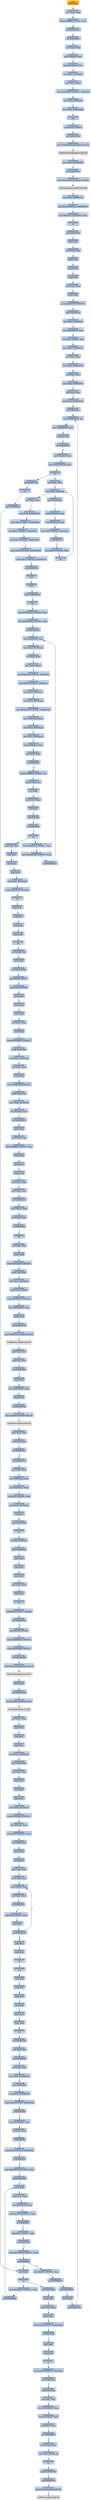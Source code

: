 digraph G {
node[shape=rectangle,style=filled,fillcolor=lightsteelblue,color=lightsteelblue]
bgcolor="transparent"
a0x00403738pushl_ebp[label="start\npushl %ebp",fillcolor="orange",color="lightgrey"];
a0x00403739movl_esp_ebp[label="0x00403739\nmovl %esp, %ebp"];
a0x0040373baddl_0xfffffff4UINT8_esp[label="0x0040373b\naddl $0xfffffff4<UINT8>, %esp"];
a0x0040373ecall_0x00402954[label="0x0040373e\ncall 0x00402954"];
a0x00402954call_0x0040290c[label="0x00402954\ncall 0x0040290c"];
a0x0040290cxorl_edx_edx[label="0x0040290c\nxorl %edx, %edx"];
a0x0040290eleal__12ebp__eax[label="0x0040290e\nleal -12(%ebp), %eax"];
a0x00402911movl_fs_edx__ecx[label="0x00402911\nmovl %fs:(%edx), %ecx"];
a0x00402914movl_eax_fs_edx_[label="0x00402914\nmovl %eax, %fs:(%edx)"];
a0x00402917movl_ecx_eax_[label="0x00402917\nmovl %ecx, (%eax)"];
a0x00402919movl_0x402890UINT32_0x4eax_[label="0x00402919\nmovl $0x402890<UINT32>, 0x4(%eax)"];
a0x00402920movl_ebp_0x8eax_[label="0x00402920\nmovl %ebp, 0x8(%eax)"];
a0x00402923movl_eax_0x00405480[label="0x00402923\nmovl %eax, 0x00405480"];
a0x00402929ret[label="0x00402929\nret"];
a0x00402959pushl_0x0UINT8[label="0x00402959\npushl $0x0<UINT8>"];
a0x0040295bcall_0x00401084[label="0x0040295b\ncall 0x00401084"];
a0x00401084jmp_GetModuleHandleA_kernel32_dll[label="0x00401084\njmp GetModuleHandleA@kernel32.dll"];
GetModuleHandleA_kernel32_dll[label="GetModuleHandleA@kernel32.dll",fillcolor="lightgrey",color="lightgrey"];
a0x00402960movl_eax_0x0040500c[label="0x00402960\nmovl %eax, 0x0040500c"];
a0x00402966call_0x0040106c[label="0x00402966\ncall 0x0040106c"];
a0x0040106cjmp_GetCommandLineA_kernel32_dll[label="0x0040106c\njmp GetCommandLineA@kernel32.dll"];
GetCommandLineA_kernel32_dll[label="GetCommandLineA@kernel32.dll",fillcolor="lightgrey",color="lightgrey"];
a0x0040296bmovl_eax_0x00405014[label="0x0040296b\nmovl %eax, 0x00405014"];
a0x00402971movl_0xaUINT32_0x00405010[label="0x00402971\nmovl $0xa<UINT32>, 0x00405010"];
a0x0040297bmovl_0x40271cUINT32_eax[label="0x0040297b\nmovl $0x40271c<UINT32>, %eax"];
a0x00402980ret[label="0x00402980\nret"];
a0x00403743call_0x004030d4[label="0x00403743\ncall 0x004030d4"];
a0x004030d4pushl_ebp[label="0x004030d4\npushl %ebp"];
a0x004030d5movl_esp_ebp[label="0x004030d5\nmovl %esp, %ebp"];
a0x004030d7pushl_ebx[label="0x004030d7\npushl %ebx"];
a0x004030d8pushl_esi[label="0x004030d8\npushl %esi"];
a0x004030d9pushl_edi[label="0x004030d9\npushl %edi"];
a0x004030daxorl_eax_eax[label="0x004030da\nxorl %eax, %eax"];
a0x004030dcpushl_ebp[label="0x004030dc\npushl %ebp"];
a0x004030ddpushl_0x403176UINT32[label="0x004030dd\npushl $0x403176<UINT32>"];
a0x004030e2pushl_fs_eax_[label="0x004030e2\npushl %fs:(%eax)"];
a0x004030e5movl_esp_fs_eax_[label="0x004030e5\nmovl %esp, %fs:(%eax)"];
a0x004030e8movl_0x004053c8_eax[label="0x004030e8\nmovl 0x004053c8, %eax"];
a0x004030edshll_0x2UINT8_eax[label="0x004030ed\nshll $0x2<UINT8>, %eax"];
a0x004030f0movl_eax_0x004053cc[label="0x004030f0\nmovl %eax, 0x004053cc"];
a0x004030f5xorl_eax_eax[label="0x004030f5\nxorl %eax, %eax"];
a0x004030f7movl_eax_0x00405018[label="0x004030f7\nmovl %eax, 0x00405018"];
a0x004030fcxorl_eax_eax[label="0x004030fc\nxorl %eax, %eax"];
a0x004030femovl_eax_0x0040501c[label="0x004030fe\nmovl %eax, 0x0040501c"];
a0x00403103xorl_eax_eax[label="0x00403103\nxorl %eax, %eax"];
a0x00403105movl_eax_0x00405020[label="0x00403105\nmovl %eax, 0x00405020"];
a0x0040310acall_0x004029cc[label="0x0040310a\ncall 0x004029cc"];
a0x004029ccmovb_0x00405028_cl[label="0x004029cc\nmovb 0x00405028, %cl"];
a0x004029d2movl_0x004053c8_eax[label="0x004029d2\nmovl 0x004053c8, %eax"];
a0x004029d8testb_cl_cl[label="0x004029d8\ntestb %cl, %cl"];
a0x004029dajne_0x00402a04[label="0x004029da\njne 0x00402a04"];
a0x004029dcmovl_fs_0x2c_edx[label="0x004029dc\nmovl %fs:0x2c, %edx"];
a0x004029e3movl_edxeax4__eax[label="0x004029e3\nmovl (%edx,%eax,4), %eax"];
a0x004029e6ret[label="0x004029e6\nret"];
a0x0040310fxorl_edx_edx[label="0x0040310f\nxorl %edx, %edx"];
a0x00403111movl_edx_0x4eax_[label="0x00403111\nmovl %edx, 0x4(%eax)"];
a0x00403176jmp_0x004026e4[label="0x00403176\njmp 0x004026e4"];
a0x004026e4movl_0x4esp__eax[label="0x004026e4\nmovl 0x4(%esp), %eax"];
a0x004026e8movl_0x8esp__edx[label="0x004026e8\nmovl 0x8(%esp), %edx"];
a0x004026ectestl_0x6UINT32_0x4eax_[label="0x004026ec\ntestl $0x6<UINT32>, 0x4(%eax)"];
a0x004026f3je_0x00402714[label="0x004026f3\nje 0x00402714"];
a0x00402714movl_0x1UINT32_eax[label="0x00402714\nmovl $0x1<UINT32>, %eax"];
a0x00402719ret[label="0x00402719\nret"];
a0x00403117xorl_eax_eax[label="0x00403117\nxorl %eax, %eax"];
a0x00403119movl_eax_0x00405024[label="0x00403119\nmovl %eax, 0x00405024"];
a0x0040311emovb_0x2UINT8_0x0040502b[label="0x0040311e\nmovb $0x2<UINT8>, 0x0040502b"];
a0x00403125movb_0x2UINT8_0x0040502c[label="0x00403125\nmovb $0x2<UINT8>, 0x0040502c"];
a0x0040312cmovb_0x3UINT8_0x0040502d[label="0x0040312c\nmovb $0x3<UINT8>, 0x0040502d"];
a0x00403133movw_0x0UINT16_0x004053d4[label="0x00403133\nmovw $0x0<UINT16>, 0x004053d4"];
a0x0040313cmovw_0x1UINT16_0x004053e4[label="0x0040313c\nmovw $0x1<UINT16>, 0x004053e4"];
a0x00403145call_0x0040253c[label="0x00403145\ncall 0x0040253c"];
a0x0040253cfninit_[label="0x0040253c\nfninit "];
a0x0040253efwait_[label="0x0040253e\nfwait "];
a0x0040253ffldcw_0x00404010[label="0x0040253f\nfldcw 0x00404010"];
a0x00402545ret[label="0x00402545\nret"];
a0x0040314amovl_0x405030UINT32_eax[label="0x0040314a\nmovl $0x405030<UINT32>, %eax"];
a0x0040314fmovl_0x403184UINT32_edx[label="0x0040314f\nmovl $0x403184<UINT32>, %edx"];
a0x00403154call_0x00402ce5[label="0x00403154\ncall 0x00402ce5"];
a0x00402ce5leal_0x14ceax__ecx[label="0x00402ce5\nleal 0x14c(%eax), %ecx"];
a0x00402cebmovl_ecx_0x14eax_[label="0x00402ceb\nmovl %ecx, 0x14(%eax)"];
a0x00402ceexorl_ecx_ecx[label="0x00402cee\nxorl %ecx, %ecx"];
a0x00402cf0movl_ecx_eax_[label="0x00402cf0\nmovl %ecx, (%eax)"];
a0x00402cf2movl_0xd7b0UINT32_0x4eax_[label="0x00402cf2\nmovl $0xd7b0<UINT32>, 0x4(%eax)"];
a0x00402cf9movl_0x80UINT32_0x8eax_[label="0x00402cf9\nmovl $0x80<UINT32>, 0x8(%eax)"];
a0x00402d00movl_ecx_0xceax_[label="0x00402d00\nmovl %ecx, 0xc(%eax)"];
a0x00402d03movl_ecx_0x10eax_[label="0x00402d03\nmovl %ecx, 0x10(%eax)"];
a0x00402d06movl_0x402b57UINT32_0x18eax_[label="0x00402d06\nmovl $0x402b57<UINT32>, 0x18(%eax)"];
a0x00402d0dmovl_ecx_0x1ceax_[label="0x00402d0d\nmovl %ecx, 0x1c(%eax)"];
a0x00402d10movl_ecx_0x20eax_[label="0x00402d10\nmovl %ecx, 0x20(%eax)"];
a0x00402d13movl_ecx_0x24eax_[label="0x00402d13\nmovl %ecx, 0x24(%eax)"];
a0x00402d16leal_0x48eax__eax[label="0x00402d16\nleal 0x48(%eax), %eax"];
a0x00402d19testl_edx_edx[label="0x00402d19\ntestl %edx, %edx"];
a0x00402d1bje_0x00402d38[label="0x00402d1b\nje 0x00402d38"];
a0x00402d1dmovb_0xffffff82UINT8_ch[label="0x00402d1d\nmovb $0xffffff82<UINT8>, %ch"];
a0x00402d1fmovb_edx__cl[label="0x00402d1f\nmovb (%edx), %cl"];
a0x00402d21incl_edx[label="0x00402d21\nincl %edx"];
a0x00402d22movb_cl_eax_[label="0x00402d22\nmovb %cl, (%eax)"];
a0x00402d24incl_eax[label="0x00402d24\nincl %eax"];
a0x00402d25testb_cl_cl[label="0x00402d25\ntestb %cl, %cl"];
a0x00402d27je_0x00402d3a[label="0x00402d27\nje 0x00402d3a"];
a0x00402d3aret[label="0x00402d3a\nret"];
a0x00403159movl_0x4051fcUINT32_eax[label="0x00403159\nmovl $0x4051fc<UINT32>, %eax"];
a0x0040315emovl_0x403184UINT32_edx[label="0x0040315e\nmovl $0x403184<UINT32>, %edx"];
a0x00403163call_0x00402ce5[label="0x00403163\ncall 0x00402ce5"];
a0x00403168xorl_eax_eax[label="0x00403168\nxorl %eax, %eax"];
a0x0040316apopl_edx[label="0x0040316a\npopl %edx"];
a0x0040316bpopl_ecx[label="0x0040316b\npopl %ecx"];
a0x0040316cpopl_ecx[label="0x0040316c\npopl %ecx"];
a0x0040316dmovl_edx_fs_eax_[label="0x0040316d\nmovl %edx, %fs:(%eax)"];
a0x00403170pushl_0x40317dUINT32[label="0x00403170\npushl $0x40317d<UINT32>"];
a0x00403175ret[label="0x00403175\nret"];
a0x0040317dpopl_edi[label="0x0040317d\npopl %edi"];
a0x0040317epopl_esi[label="0x0040317e\npopl %esi"];
a0x0040317fpopl_ebx[label="0x0040317f\npopl %ebx"];
a0x00403180popl_ebp[label="0x00403180\npopl %ebp"];
a0x00403181ret[label="0x00403181\nret"];
a0x00403748call_0x004035d8[label="0x00403748\ncall 0x004035d8"];
a0x004035d8pushl_ebp[label="0x004035d8\npushl %ebp"];
a0x004035d9movl_esp_ebp[label="0x004035d9\nmovl %esp, %ebp"];
a0x004035dbpushl_0x0UINT8[label="0x004035db\npushl $0x0<UINT8>"];
a0x004035ddpushl_0x0UINT8[label="0x004035dd\npushl $0x0<UINT8>"];
a0x004035dfpushl_ebx[label="0x004035df\npushl %ebx"];
a0x004035e0pushl_esi[label="0x004035e0\npushl %esi"];
a0x004035e1pushl_edi[label="0x004035e1\npushl %edi"];
a0x004035e2xorl_eax_eax[label="0x004035e2\nxorl %eax, %eax"];
a0x004035e4pushl_ebp[label="0x004035e4\npushl %ebp"];
a0x004035e5pushl_0x4036d5UINT32[label="0x004035e5\npushl $0x4036d5<UINT32>"];
a0x004035eapushl_fs_eax_[label="0x004035ea\npushl %fs:(%eax)"];
a0x004035edmovl_esp_fs_eax_[label="0x004035ed\nmovl %esp, %fs:(%eax)"];
a0x004035f0xorl_eax_eax[label="0x004035f0\nxorl %eax, %eax"];
a0x004035f2pushl_ebp[label="0x004035f2\npushl %ebp"];
a0x004035f3pushl_0x40368fUINT32[label="0x004035f3\npushl $0x40368f<UINT32>"];
a0x004035f8pushl_fs_eax_[label="0x004035f8\npushl %fs:(%eax)"];
a0x004035fbmovl_esp_fs_eax_[label="0x004035fb\nmovl %esp, %fs:(%eax)"];
a0x004035feleal__4ebp__eax[label="0x004035fe\nleal -4(%ebp), %eax"];
a0x00403601call_0x00403470[label="0x00403601\ncall 0x00403470"];
a0x00403470pushl_ebp[label="0x00403470\npushl %ebp"];
a0x00403471movl_esp_ebp[label="0x00403471\nmovl %esp, %ebp"];
a0x00403473addl_0xffffffe4UINT8_esp[label="0x00403473\naddl $0xffffffe4<UINT8>, %esp"];
a0x00403476pushl_ebx[label="0x00403476\npushl %ebx"];
a0x00403477pushl_esi[label="0x00403477\npushl %esi"];
a0x00403478pushl_edi[label="0x00403478\npushl %edi"];
a0x00403479movl_eax_ebx[label="0x00403479\nmovl %eax, %ebx"];
a0x0040347bmovl_ebx_eax[label="0x0040347b\nmovl %ebx, %eax"];
a0x0040347dcall_0x00402a10[label="0x0040347d\ncall 0x00402a10"];
a0x00402a10movl_eax__edx[label="0x00402a10\nmovl (%eax), %edx"];
a0x00402a12testl_edx_edx[label="0x00402a12\ntestl %edx, %edx"];
a0x00402a14je_0x00402a2f[label="0x00402a14\nje 0x00402a2f"];
a0x00402a2fret[label="0x00402a2f\nret"];
a0x00403482xorl_eax_eax[label="0x00403482\nxorl %eax, %eax"];
a0x00403484pushl_ebp[label="0x00403484\npushl %ebp"];
a0x00403485pushl_0x4035b9UINT32[label="0x00403485\npushl $0x4035b9<UINT32>"];
a0x0040348apushl_fs_eax_[label="0x0040348a\npushl %fs:(%eax)"];
a0x0040348dmovl_esp_fs_eax_[label="0x0040348d\nmovl %esp, %fs:(%eax)"];
a0x00403490pushl_0xaUINT8[label="0x00403490\npushl $0xa<UINT8>"];
a0x00403492pushl_0x4035c8UINT32[label="0x00403492\npushl $0x4035c8<UINT32>"];
a0x00403497movl_0x0040500c_eax[label="0x00403497\nmovl 0x0040500c, %eax"];
a0x0040349cpushl_eax[label="0x0040349c\npushl %eax"];
a0x0040349dcall_0x004031c0[label="0x0040349d\ncall 0x004031c0"];
a0x004031c0jmp_FindResourceA_kernel32_dll[label="0x004031c0\njmp FindResourceA@kernel32.dll"];
FindResourceA_kernel32_dll[label="FindResourceA@kernel32.dll",fillcolor="lightgrey",color="lightgrey"];
a0x004034a2movl_eax_esi[label="0x004034a2\nmovl %eax, %esi"];
a0x004034a4testl_esi_esi[label="0x004034a4\ntestl %esi, %esi"];
a0x004034a6jne_0x004034b2[label="0x004034a6\njne 0x004034b2"];
a0x004034b2pushl_esi[label="0x004034b2\npushl %esi"];
a0x004034b3movl_0x0040500c_eax[label="0x004034b3\nmovl 0x0040500c, %eax"];
a0x004034b8pushl_eax[label="0x004034b8\npushl %eax"];
a0x004034b9call_0x004031f8[label="0x004034b9\ncall 0x004031f8"];
a0x004031f8jmp_LoadResource_kernel32_dll[label="0x004031f8\njmp LoadResource@kernel32.dll"];
LoadResource_kernel32_dll[label="LoadResource@kernel32.dll",fillcolor="lightgrey",color="lightgrey"];
a0x004034bemovl_eax_edi[label="0x004034be\nmovl %eax, %edi"];
a0x004034c0testl_edi_edi[label="0x004034c0\ntestl %edi, %edi"];
a0x004034c2jne_0x004034ce[label="0x004034c2\njne 0x004034ce"];
a0x004034c4call_0x004027cc[label="0x004034c4\ncall 0x004027cc"];
a0x004027ccxorl_edx_edx[label="0x004027cc\nxorl %edx, %edx"];
a0x004027cemovl_0x8esp__ecx[label="0x004027ce\nmovl 0x8(%esp), %ecx"];
a0x004027d2movl_0x4esp__eax[label="0x004027d2\nmovl 0x4(%esp), %eax"];
a0x004027d6addl_0x5UINT8_ecx[label="0x004027d6\naddl $0x5<UINT8>, %ecx"];
a0x004027d9movl_eax_fs_edx_[label="0x004027d9\nmovl %eax, %fs:(%edx)"];
a0x004027dccall_ecx[label="0x004027dc\ncall %ecx"];
a0x004035bejmp_0x004035b8[label="0x004035be\njmp 0x004035b8"];
a0x004035b8ret[label="0x004035b8\nret"];
a0x004027deret_0xcUINT16[label="0x004027de\nret $0xc<UINT16>"];
a0x004034c9jmp_0x004035c0[label="0x004034c9\njmp 0x004035c0"];
a0x004035c0popl_edi[label="0x004035c0\npopl %edi"];
a0x004035c1popl_esi[label="0x004035c1\npopl %esi"];
a0x004035c2popl_ebx[label="0x004035c2\npopl %ebx"];
a0x004035c3movl_ebp_esp[label="0x004035c3\nmovl %ebp, %esp"];
a0x004035c5popl_ebp[label="0x004035c5\npopl %ebp"];
a0x004035c6ret[label="0x004035c6\nret"];
a0x00403606cmpl_0x0UINT8__4ebp_[label="0x00403606\ncmpl $0x0<UINT8>, -4(%ebp)"];
a0x0040360ajne_0x00403630[label="0x0040360a\njne 0x00403630"];
a0x0040360cpushl_0x10UINT8[label="0x0040360c\npushl $0x10<UINT8>"];
a0x0040360epushl_0x4036e4UINT32[label="0x0040360e\npushl $0x4036e4<UINT32>"];
a0x00403613pushl_0x4036f8UINT32[label="0x00403613\npushl $0x4036f8<UINT32>"];
a0x00403618call_0x00403220[label="0x00403618\ncall 0x00403220"];
a0x00403220jmp_GetActiveWindow_user32_dll[label="0x00403220\njmp GetActiveWindow@user32.dll"];
GetActiveWindow_user32_dll[label="GetActiveWindow@user32.dll",fillcolor="lightgrey",color="lightgrey"];
a0x0040361dpushl_eax[label="0x0040361d\npushl %eax"];
a0x0040361ecall_0x00403228[label="0x0040361e\ncall 0x00403228"];
a0x00403228jmp_MessageBoxA_user32_dll[label="0x00403228\njmp MessageBoxA@user32.dll"];
MessageBoxA_user32_dll[label="MessageBoxA@user32.dll",fillcolor="lightgrey",color="lightgrey"];
a0x00403623xorl_eax_eax[label="0x00403623\nxorl %eax, %eax"];
a0x00403625popl_edx[label="0x00403625\npopl %edx"];
a0x00403626popl_ecx[label="0x00403626\npopl %ecx"];
a0x00403627popl_ecx[label="0x00403627\npopl %ecx"];
a0x00403628movl_edx_fs_eax_[label="0x00403628\nmovl %edx, %fs:(%eax)"];
a0x0040362bjmp_0x004036ba[label="0x0040362b\njmp 0x004036ba"];
a0x004036baxorl_eax_eax[label="0x004036ba\nxorl %eax, %eax"];
a0x004036bcpopl_edx[label="0x004036bc\npopl %edx"];
a0x004036bdpopl_ecx[label="0x004036bd\npopl %ecx"];
a0x004036bepopl_ecx[label="0x004036be\npopl %ecx"];
a0x004036bfmovl_edx_fs_eax_[label="0x004036bf\nmovl %edx, %fs:(%eax)"];
a0x004036c2pushl_0x4036dcUINT32[label="0x004036c2\npushl $0x4036dc<UINT32>"];
a0x004036c7leal__8ebp__eax[label="0x004036c7\nleal -8(%ebp), %eax"];
a0x004036camovl_0x2UINT32_edx[label="0x004036ca\nmovl $0x2<UINT32>, %edx"];
a0x004036cfcall_0x00402a30[label="0x004036cf\ncall 0x00402a30"];
a0x00402a30pushl_ebx[label="0x00402a30\npushl %ebx"];
a0x00402a31pushl_esi[label="0x00402a31\npushl %esi"];
a0x00402a32movl_eax_ebx[label="0x00402a32\nmovl %eax, %ebx"];
a0x00402a34movl_edx_esi[label="0x00402a34\nmovl %edx, %esi"];
a0x00402a36movl_ebx__edx[label="0x00402a36\nmovl (%ebx), %edx"];
a0x00402a38testl_edx_edx[label="0x00402a38\ntestl %edx, %edx"];
a0x00402a3aje_0x00402a55[label="0x00402a3a\nje 0x00402a55"];
a0x00402a55addl_0x4UINT8_ebx[label="0x00402a55\naddl $0x4<UINT8>, %ebx"];
a0x00402a58decl_esi[label="0x00402a58\ndecl %esi"];
a0x00402a59jne_0x00402a36[label="0x00402a59\njne 0x00402a36"];
a0x00402a5bpopl_esi[label="0x00402a5b\npopl %esi"];
a0x00402a5cpopl_ebx[label="0x00402a5c\npopl %ebx"];
a0x00402a5dret[label="0x00402a5d\nret"];
a0x004036d4ret[label="0x004036d4\nret"];
a0x004036dcpopl_edi[label="0x004036dc\npopl %edi"];
a0x004036ddpopl_esi[label="0x004036dd\npopl %esi"];
a0x004036depopl_ebx[label="0x004036de\npopl %ebx"];
a0x004036dfpopl_ecx[label="0x004036df\npopl %ecx"];
a0x004036e0popl_ecx[label="0x004036e0\npopl %ecx"];
a0x004036e1popl_ebp[label="0x004036e1\npopl %ebp"];
a0x004036e2ret[label="0x004036e2\nret"];
a0x0040374dcall_0x00402eec[label="0x0040374d\ncall 0x00402eec"];
a0x00402eecxorl_eax_eax[label="0x00402eec\nxorl %eax, %eax"];
a0x00402eeejmp_0x00402ef0[label="0x00402eee\njmp 0x00402ef0"];
a0x00402ef0xorl_edx_edx[label="0x00402ef0\nxorl %edx, %edx"];
a0x00402ef2movl_edx_0x00405020[label="0x00402ef2\nmovl %edx, 0x00405020"];
a0x00402ef8jmp_0x00402dc4[label="0x00402ef8\njmp 0x00402dc4"];
a0x00402dc4movl_eax_0x00405018[label="0x00402dc4\nmovl %eax, 0x00405018"];
a0x00402dc9cmpb_0x0UINT8_0x00405028[label="0x00402dc9\ncmpb $0x0<UINT8>, 0x00405028"];
a0x00402dd0je_0x00402de9[label="0x00402dd0\nje 0x00402de9"];
a0x00402de9movl_0x0040501c_eax[label="0x00402de9\nmovl 0x0040501c, %eax"];
a0x00402deeorl_eax_eax[label="0x00402dee\norl %eax, %eax"];
a0x00402df0je_0x00402dfe[label="0x00402df0\nje 0x00402dfe"];
a0x00402dfecmpl_0x0UINT8_0x00405020[label="0x00402dfe\ncmpl $0x0<UINT8>, 0x00405020"];
a0x00402e05je_0x00402e78[label="0x00402e05\nje 0x00402e78"];
a0x00402e78movl_0x405030UINT32_eax[label="0x00402e78\nmovl $0x405030<UINT32>, %eax"];
a0x00402e7dcall_0x00402d88[label="0x00402e7d\ncall 0x00402d88"];
a0x00402d88pushl_ebx[label="0x00402d88\npushl %ebx"];
a0x00402d89movl_eax_ebx[label="0x00402d89\nmovl %eax, %ebx"];
a0x00402d8bmovl_0x4eax__edx[label="0x00402d8b\nmovl 0x4(%eax), %edx"];
a0x00402d8esubl_0xd7b1UINT32_edx[label="0x00402d8e\nsubl $0xd7b1<UINT32>, %edx"];
a0x00402d94je_0x00402da4[label="0x00402d94\nje 0x00402da4"];
a0x00402d96cmpl_0x2UINT8_edx[label="0x00402d96\ncmpl $0x2<UINT8>, %edx"];
a0x00402d99ja_0x00402db4[label="0x00402d99\nja 0x00402db4"];
a0x00402db4cmpl_0x405030UINT32_eax[label="0x00402db4\ncmpl $0x405030<UINT32>, %eax"];
a0x00402db9je_0x00402dab[label="0x00402db9\nje 0x00402dab"];
a0x00402dabpopl_ebx[label="0x00402dab\npopl %ebx"];
a0x00402dacret[label="0x00402dac\nret"];
a0x00402e82movl_0x4051fcUINT32_eax[label="0x00402e82\nmovl $0x4051fc<UINT32>, %eax"];
a0x00402e87call_0x00402d88[label="0x00402e87\ncall 0x00402d88"];
a0x00402dbbmovl_0x67UINT32_eax[label="0x00402dbb\nmovl $0x67<UINT32>, %eax"];
a0x00402dc0jmp_0x00402dad[label="0x00402dc0\njmp 0x00402dad"];
a0x00402dadcall_0x00402428[label="0x00402dad\ncall 0x00402428"];
a0x00402428pushl_eax[label="0x00402428\npushl %eax"];
a0x00402429call_0x004029cc[label="0x00402429\ncall 0x004029cc"];
a0x0040242epopl_0x4eax_[label="0x0040242e\npopl 0x4(%eax)"];
a0x00402434ret[label="0x00402434\nret"];
a0x00402db2jmp_0x00402dab[label="0x00402db2\njmp 0x00402dab"];
a0x00402e8ccall_0x00401800[label="0x00402e8c\ncall 0x00401800"];
a0x00401800pushl_ebp[label="0x00401800\npushl %ebp"];
a0x00401801movl_esp_ebp[label="0x00401801\nmovl %esp, %ebp"];
a0x00401803pushl_ebx[label="0x00401803\npushl %ebx"];
a0x00401804cmpb_0x0UINT8_0x0040540d[label="0x00401804\ncmpb $0x0<UINT8>, 0x0040540d"];
a0x0040180bje_0x004018df[label="0x0040180b\nje 0x004018df"];
a0x004018dfpopl_ebx[label="0x004018df\npopl %ebx"];
a0x004018e0popl_ebp[label="0x004018e0\npopl %ebp"];
a0x004018e1ret[label="0x004018e1\nret"];
a0x00402e91cmpb_0x0UINT8_0x0040540c[label="0x00402e91\ncmpb $0x0<UINT8>, 0x0040540c"];
a0x00402e98jne_0x00402eaa[label="0x00402e98\njne 0x00402eaa"];
a0x00402e9acall_0x0040292c[label="0x00402e9a\ncall 0x0040292c"];
a0x0040292cxorl_edx_edx[label="0x0040292c\nxorl %edx, %edx"];
a0x0040292emovl_0x00405480_eax[label="0x0040292e\nmovl 0x00405480, %eax"];
a0x00402934movl_fs_edx__ecx[label="0x00402934\nmovl %fs:(%edx), %ecx"];
a0x00402937cmpl_ecx_eax[label="0x00402937\ncmpl %ecx, %eax"];
a0x00402939jne_0x00402943[label="0x00402939\njne 0x00402943"];
a0x0040293bmovl_eax__eax[label="0x0040293b\nmovl (%eax), %eax"];
a0x0040293dmovl_eax_fs_edx_[label="0x0040293d\nmovl %eax, %fs:(%edx)"];
a0x00402940ret[label="0x00402940\nret"];
a0x00402e9fpushl_0x00405018[label="0x00402e9f\npushl 0x00405018"];
a0x00402ea5call_0x00401014[label="0x00402ea5\ncall 0x00401014"];
a0x00401014jmp_ExitProcess_kernel32_dll[label="0x00401014\njmp ExitProcess@kernel32.dll"];
ExitProcess_kernel32_dll[label="ExitProcess@kernel32.dll",fillcolor="lightgrey",color="lightgrey"];
a0x00403738pushl_ebp -> a0x00403739movl_esp_ebp [color="#000000"];
a0x00403739movl_esp_ebp -> a0x0040373baddl_0xfffffff4UINT8_esp [color="#000000"];
a0x0040373baddl_0xfffffff4UINT8_esp -> a0x0040373ecall_0x00402954 [color="#000000"];
a0x0040373ecall_0x00402954 -> a0x00402954call_0x0040290c [color="#000000"];
a0x00402954call_0x0040290c -> a0x0040290cxorl_edx_edx [color="#000000"];
a0x0040290cxorl_edx_edx -> a0x0040290eleal__12ebp__eax [color="#000000"];
a0x0040290eleal__12ebp__eax -> a0x00402911movl_fs_edx__ecx [color="#000000"];
a0x00402911movl_fs_edx__ecx -> a0x00402914movl_eax_fs_edx_ [color="#000000"];
a0x00402914movl_eax_fs_edx_ -> a0x00402917movl_ecx_eax_ [color="#000000"];
a0x00402917movl_ecx_eax_ -> a0x00402919movl_0x402890UINT32_0x4eax_ [color="#000000"];
a0x00402919movl_0x402890UINT32_0x4eax_ -> a0x00402920movl_ebp_0x8eax_ [color="#000000"];
a0x00402920movl_ebp_0x8eax_ -> a0x00402923movl_eax_0x00405480 [color="#000000"];
a0x00402923movl_eax_0x00405480 -> a0x00402929ret [color="#000000"];
a0x00402929ret -> a0x00402959pushl_0x0UINT8 [color="#000000"];
a0x00402959pushl_0x0UINT8 -> a0x0040295bcall_0x00401084 [color="#000000"];
a0x0040295bcall_0x00401084 -> a0x00401084jmp_GetModuleHandleA_kernel32_dll [color="#000000"];
a0x00401084jmp_GetModuleHandleA_kernel32_dll -> GetModuleHandleA_kernel32_dll [color="#000000"];
GetModuleHandleA_kernel32_dll -> a0x00402960movl_eax_0x0040500c [color="#000000"];
a0x00402960movl_eax_0x0040500c -> a0x00402966call_0x0040106c [color="#000000"];
a0x00402966call_0x0040106c -> a0x0040106cjmp_GetCommandLineA_kernel32_dll [color="#000000"];
a0x0040106cjmp_GetCommandLineA_kernel32_dll -> GetCommandLineA_kernel32_dll [color="#000000"];
GetCommandLineA_kernel32_dll -> a0x0040296bmovl_eax_0x00405014 [color="#000000"];
a0x0040296bmovl_eax_0x00405014 -> a0x00402971movl_0xaUINT32_0x00405010 [color="#000000"];
a0x00402971movl_0xaUINT32_0x00405010 -> a0x0040297bmovl_0x40271cUINT32_eax [color="#000000"];
a0x0040297bmovl_0x40271cUINT32_eax -> a0x00402980ret [color="#000000"];
a0x00402980ret -> a0x00403743call_0x004030d4 [color="#000000"];
a0x00403743call_0x004030d4 -> a0x004030d4pushl_ebp [color="#000000"];
a0x004030d4pushl_ebp -> a0x004030d5movl_esp_ebp [color="#000000"];
a0x004030d5movl_esp_ebp -> a0x004030d7pushl_ebx [color="#000000"];
a0x004030d7pushl_ebx -> a0x004030d8pushl_esi [color="#000000"];
a0x004030d8pushl_esi -> a0x004030d9pushl_edi [color="#000000"];
a0x004030d9pushl_edi -> a0x004030daxorl_eax_eax [color="#000000"];
a0x004030daxorl_eax_eax -> a0x004030dcpushl_ebp [color="#000000"];
a0x004030dcpushl_ebp -> a0x004030ddpushl_0x403176UINT32 [color="#000000"];
a0x004030ddpushl_0x403176UINT32 -> a0x004030e2pushl_fs_eax_ [color="#000000"];
a0x004030e2pushl_fs_eax_ -> a0x004030e5movl_esp_fs_eax_ [color="#000000"];
a0x004030e5movl_esp_fs_eax_ -> a0x004030e8movl_0x004053c8_eax [color="#000000"];
a0x004030e8movl_0x004053c8_eax -> a0x004030edshll_0x2UINT8_eax [color="#000000"];
a0x004030edshll_0x2UINT8_eax -> a0x004030f0movl_eax_0x004053cc [color="#000000"];
a0x004030f0movl_eax_0x004053cc -> a0x004030f5xorl_eax_eax [color="#000000"];
a0x004030f5xorl_eax_eax -> a0x004030f7movl_eax_0x00405018 [color="#000000"];
a0x004030f7movl_eax_0x00405018 -> a0x004030fcxorl_eax_eax [color="#000000"];
a0x004030fcxorl_eax_eax -> a0x004030femovl_eax_0x0040501c [color="#000000"];
a0x004030femovl_eax_0x0040501c -> a0x00403103xorl_eax_eax [color="#000000"];
a0x00403103xorl_eax_eax -> a0x00403105movl_eax_0x00405020 [color="#000000"];
a0x00403105movl_eax_0x00405020 -> a0x0040310acall_0x004029cc [color="#000000"];
a0x0040310acall_0x004029cc -> a0x004029ccmovb_0x00405028_cl [color="#000000"];
a0x004029ccmovb_0x00405028_cl -> a0x004029d2movl_0x004053c8_eax [color="#000000"];
a0x004029d2movl_0x004053c8_eax -> a0x004029d8testb_cl_cl [color="#000000"];
a0x004029d8testb_cl_cl -> a0x004029dajne_0x00402a04 [color="#000000"];
a0x004029dajne_0x00402a04 -> a0x004029dcmovl_fs_0x2c_edx [color="#000000",label="F"];
a0x004029dcmovl_fs_0x2c_edx -> a0x004029e3movl_edxeax4__eax [color="#000000"];
a0x004029e3movl_edxeax4__eax -> a0x004029e6ret [color="#000000"];
a0x004029e6ret -> a0x0040310fxorl_edx_edx [color="#000000"];
a0x0040310fxorl_edx_edx -> a0x00403111movl_edx_0x4eax_ [color="#000000"];
a0x00403111movl_edx_0x4eax_ -> a0x00403176jmp_0x004026e4 [color="#000000"];
a0x00403176jmp_0x004026e4 -> a0x004026e4movl_0x4esp__eax [color="#000000"];
a0x004026e4movl_0x4esp__eax -> a0x004026e8movl_0x8esp__edx [color="#000000"];
a0x004026e8movl_0x8esp__edx -> a0x004026ectestl_0x6UINT32_0x4eax_ [color="#000000"];
a0x004026ectestl_0x6UINT32_0x4eax_ -> a0x004026f3je_0x00402714 [color="#000000"];
a0x004026f3je_0x00402714 -> a0x00402714movl_0x1UINT32_eax [color="#000000",label="T"];
a0x00402714movl_0x1UINT32_eax -> a0x00402719ret [color="#000000"];
a0x00402719ret -> a0x00403111movl_edx_0x4eax_ [color="#000000"];
a0x00403111movl_edx_0x4eax_ -> a0x00403117xorl_eax_eax [color="#000000"];
a0x00403117xorl_eax_eax -> a0x00403119movl_eax_0x00405024 [color="#000000"];
a0x00403119movl_eax_0x00405024 -> a0x0040311emovb_0x2UINT8_0x0040502b [color="#000000"];
a0x0040311emovb_0x2UINT8_0x0040502b -> a0x00403125movb_0x2UINT8_0x0040502c [color="#000000"];
a0x00403125movb_0x2UINT8_0x0040502c -> a0x0040312cmovb_0x3UINT8_0x0040502d [color="#000000"];
a0x0040312cmovb_0x3UINT8_0x0040502d -> a0x00403133movw_0x0UINT16_0x004053d4 [color="#000000"];
a0x00403133movw_0x0UINT16_0x004053d4 -> a0x0040313cmovw_0x1UINT16_0x004053e4 [color="#000000"];
a0x0040313cmovw_0x1UINT16_0x004053e4 -> a0x00403145call_0x0040253c [color="#000000"];
a0x00403145call_0x0040253c -> a0x0040253cfninit_ [color="#000000"];
a0x0040253cfninit_ -> a0x0040253efwait_ [color="#000000"];
a0x0040253efwait_ -> a0x0040253ffldcw_0x00404010 [color="#000000"];
a0x0040253ffldcw_0x00404010 -> a0x00402545ret [color="#000000"];
a0x00402545ret -> a0x0040314amovl_0x405030UINT32_eax [color="#000000"];
a0x0040314amovl_0x405030UINT32_eax -> a0x0040314fmovl_0x403184UINT32_edx [color="#000000"];
a0x0040314fmovl_0x403184UINT32_edx -> a0x00403154call_0x00402ce5 [color="#000000"];
a0x00403154call_0x00402ce5 -> a0x00402ce5leal_0x14ceax__ecx [color="#000000"];
a0x00402ce5leal_0x14ceax__ecx -> a0x00402cebmovl_ecx_0x14eax_ [color="#000000"];
a0x00402cebmovl_ecx_0x14eax_ -> a0x00402ceexorl_ecx_ecx [color="#000000"];
a0x00402ceexorl_ecx_ecx -> a0x00402cf0movl_ecx_eax_ [color="#000000"];
a0x00402cf0movl_ecx_eax_ -> a0x00402cf2movl_0xd7b0UINT32_0x4eax_ [color="#000000"];
a0x00402cf2movl_0xd7b0UINT32_0x4eax_ -> a0x00402cf9movl_0x80UINT32_0x8eax_ [color="#000000"];
a0x00402cf9movl_0x80UINT32_0x8eax_ -> a0x00402d00movl_ecx_0xceax_ [color="#000000"];
a0x00402d00movl_ecx_0xceax_ -> a0x00402d03movl_ecx_0x10eax_ [color="#000000"];
a0x00402d03movl_ecx_0x10eax_ -> a0x00402d06movl_0x402b57UINT32_0x18eax_ [color="#000000"];
a0x00402d06movl_0x402b57UINT32_0x18eax_ -> a0x00402d0dmovl_ecx_0x1ceax_ [color="#000000"];
a0x00402d0dmovl_ecx_0x1ceax_ -> a0x00402d10movl_ecx_0x20eax_ [color="#000000"];
a0x00402d10movl_ecx_0x20eax_ -> a0x00402d13movl_ecx_0x24eax_ [color="#000000"];
a0x00402d13movl_ecx_0x24eax_ -> a0x00402d16leal_0x48eax__eax [color="#000000"];
a0x00402d16leal_0x48eax__eax -> a0x00402d19testl_edx_edx [color="#000000"];
a0x00402d19testl_edx_edx -> a0x00402d1bje_0x00402d38 [color="#000000"];
a0x00402d1bje_0x00402d38 -> a0x00402d1dmovb_0xffffff82UINT8_ch [color="#000000",label="F"];
a0x00402d1dmovb_0xffffff82UINT8_ch -> a0x00402d1fmovb_edx__cl [color="#000000"];
a0x00402d1fmovb_edx__cl -> a0x00402d21incl_edx [color="#000000"];
a0x00402d21incl_edx -> a0x00402d22movb_cl_eax_ [color="#000000"];
a0x00402d22movb_cl_eax_ -> a0x00402d24incl_eax [color="#000000"];
a0x00402d24incl_eax -> a0x00402d25testb_cl_cl [color="#000000"];
a0x00402d25testb_cl_cl -> a0x00402d27je_0x00402d3a [color="#000000"];
a0x00402d27je_0x00402d3a -> a0x00402d3aret [color="#000000",label="T"];
a0x00402d3aret -> a0x00403159movl_0x4051fcUINT32_eax [color="#000000"];
a0x00403159movl_0x4051fcUINT32_eax -> a0x0040315emovl_0x403184UINT32_edx [color="#000000"];
a0x0040315emovl_0x403184UINT32_edx -> a0x00403163call_0x00402ce5 [color="#000000"];
a0x00403163call_0x00402ce5 -> a0x00402ce5leal_0x14ceax__ecx [color="#000000"];
a0x00402d3aret -> a0x00403168xorl_eax_eax [color="#000000"];
a0x00403168xorl_eax_eax -> a0x0040316apopl_edx [color="#000000"];
a0x0040316apopl_edx -> a0x0040316bpopl_ecx [color="#000000"];
a0x0040316bpopl_ecx -> a0x0040316cpopl_ecx [color="#000000"];
a0x0040316cpopl_ecx -> a0x0040316dmovl_edx_fs_eax_ [color="#000000"];
a0x0040316dmovl_edx_fs_eax_ -> a0x00403170pushl_0x40317dUINT32 [color="#000000"];
a0x00403170pushl_0x40317dUINT32 -> a0x00403175ret [color="#000000"];
a0x00403175ret -> a0x0040317dpopl_edi [color="#000000"];
a0x0040317dpopl_edi -> a0x0040317epopl_esi [color="#000000"];
a0x0040317epopl_esi -> a0x0040317fpopl_ebx [color="#000000"];
a0x0040317fpopl_ebx -> a0x00403180popl_ebp [color="#000000"];
a0x00403180popl_ebp -> a0x00403181ret [color="#000000"];
a0x00403181ret -> a0x00403748call_0x004035d8 [color="#000000"];
a0x00403748call_0x004035d8 -> a0x004035d8pushl_ebp [color="#000000"];
a0x004035d8pushl_ebp -> a0x004035d9movl_esp_ebp [color="#000000"];
a0x004035d9movl_esp_ebp -> a0x004035dbpushl_0x0UINT8 [color="#000000"];
a0x004035dbpushl_0x0UINT8 -> a0x004035ddpushl_0x0UINT8 [color="#000000"];
a0x004035ddpushl_0x0UINT8 -> a0x004035dfpushl_ebx [color="#000000"];
a0x004035dfpushl_ebx -> a0x004035e0pushl_esi [color="#000000"];
a0x004035e0pushl_esi -> a0x004035e1pushl_edi [color="#000000"];
a0x004035e1pushl_edi -> a0x004035e2xorl_eax_eax [color="#000000"];
a0x004035e2xorl_eax_eax -> a0x004035e4pushl_ebp [color="#000000"];
a0x004035e4pushl_ebp -> a0x004035e5pushl_0x4036d5UINT32 [color="#000000"];
a0x004035e5pushl_0x4036d5UINT32 -> a0x004035eapushl_fs_eax_ [color="#000000"];
a0x004035eapushl_fs_eax_ -> a0x004035edmovl_esp_fs_eax_ [color="#000000"];
a0x004035edmovl_esp_fs_eax_ -> a0x004035f0xorl_eax_eax [color="#000000"];
a0x004035f0xorl_eax_eax -> a0x004035f2pushl_ebp [color="#000000"];
a0x004035f2pushl_ebp -> a0x004035f3pushl_0x40368fUINT32 [color="#000000"];
a0x004035f3pushl_0x40368fUINT32 -> a0x004035f8pushl_fs_eax_ [color="#000000"];
a0x004035f8pushl_fs_eax_ -> a0x004035fbmovl_esp_fs_eax_ [color="#000000"];
a0x004035fbmovl_esp_fs_eax_ -> a0x004035feleal__4ebp__eax [color="#000000"];
a0x004035feleal__4ebp__eax -> a0x00403601call_0x00403470 [color="#000000"];
a0x00403601call_0x00403470 -> a0x00403470pushl_ebp [color="#000000"];
a0x00403470pushl_ebp -> a0x00403471movl_esp_ebp [color="#000000"];
a0x00403471movl_esp_ebp -> a0x00403473addl_0xffffffe4UINT8_esp [color="#000000"];
a0x00403473addl_0xffffffe4UINT8_esp -> a0x00403476pushl_ebx [color="#000000"];
a0x00403476pushl_ebx -> a0x00403477pushl_esi [color="#000000"];
a0x00403477pushl_esi -> a0x00403478pushl_edi [color="#000000"];
a0x00403478pushl_edi -> a0x00403479movl_eax_ebx [color="#000000"];
a0x00403479movl_eax_ebx -> a0x0040347bmovl_ebx_eax [color="#000000"];
a0x0040347bmovl_ebx_eax -> a0x0040347dcall_0x00402a10 [color="#000000"];
a0x0040347dcall_0x00402a10 -> a0x00402a10movl_eax__edx [color="#000000"];
a0x00402a10movl_eax__edx -> a0x00402a12testl_edx_edx [color="#000000"];
a0x00402a12testl_edx_edx -> a0x00402a14je_0x00402a2f [color="#000000"];
a0x00402a14je_0x00402a2f -> a0x00402a2fret [color="#000000",label="T"];
a0x00402a2fret -> a0x00403482xorl_eax_eax [color="#000000"];
a0x00403482xorl_eax_eax -> a0x00403484pushl_ebp [color="#000000"];
a0x00403484pushl_ebp -> a0x00403485pushl_0x4035b9UINT32 [color="#000000"];
a0x00403485pushl_0x4035b9UINT32 -> a0x0040348apushl_fs_eax_ [color="#000000"];
a0x0040348apushl_fs_eax_ -> a0x0040348dmovl_esp_fs_eax_ [color="#000000"];
a0x0040348dmovl_esp_fs_eax_ -> a0x00403490pushl_0xaUINT8 [color="#000000"];
a0x00403490pushl_0xaUINT8 -> a0x00403492pushl_0x4035c8UINT32 [color="#000000"];
a0x00403492pushl_0x4035c8UINT32 -> a0x00403497movl_0x0040500c_eax [color="#000000"];
a0x00403497movl_0x0040500c_eax -> a0x0040349cpushl_eax [color="#000000"];
a0x0040349cpushl_eax -> a0x0040349dcall_0x004031c0 [color="#000000"];
a0x0040349dcall_0x004031c0 -> a0x004031c0jmp_FindResourceA_kernel32_dll [color="#000000"];
a0x004031c0jmp_FindResourceA_kernel32_dll -> FindResourceA_kernel32_dll [color="#000000"];
FindResourceA_kernel32_dll -> a0x004034a2movl_eax_esi [color="#000000"];
a0x004034a2movl_eax_esi -> a0x004034a4testl_esi_esi [color="#000000"];
a0x004034a4testl_esi_esi -> a0x004034a6jne_0x004034b2 [color="#000000"];
a0x004034a6jne_0x004034b2 -> a0x004034b2pushl_esi [color="#000000",label="T"];
a0x004034b2pushl_esi -> a0x004034b3movl_0x0040500c_eax [color="#000000"];
a0x004034b3movl_0x0040500c_eax -> a0x004034b8pushl_eax [color="#000000"];
a0x004034b8pushl_eax -> a0x004034b9call_0x004031f8 [color="#000000"];
a0x004034b9call_0x004031f8 -> a0x004031f8jmp_LoadResource_kernel32_dll [color="#000000"];
a0x004031f8jmp_LoadResource_kernel32_dll -> LoadResource_kernel32_dll [color="#000000"];
LoadResource_kernel32_dll -> a0x004034bemovl_eax_edi [color="#000000"];
a0x004034bemovl_eax_edi -> a0x004034c0testl_edi_edi [color="#000000"];
a0x004034c0testl_edi_edi -> a0x004034c2jne_0x004034ce [color="#000000"];
a0x004034c2jne_0x004034ce -> a0x004034c4call_0x004027cc [color="#000000",label="F"];
a0x004034c4call_0x004027cc -> a0x004027ccxorl_edx_edx [color="#000000"];
a0x004027ccxorl_edx_edx -> a0x004027cemovl_0x8esp__ecx [color="#000000"];
a0x004027cemovl_0x8esp__ecx -> a0x004027d2movl_0x4esp__eax [color="#000000"];
a0x004027d2movl_0x4esp__eax -> a0x004027d6addl_0x5UINT8_ecx [color="#000000"];
a0x004027d6addl_0x5UINT8_ecx -> a0x004027d9movl_eax_fs_edx_ [color="#000000"];
a0x004027d9movl_eax_fs_edx_ -> a0x004027dccall_ecx [color="#000000"];
a0x004027dccall_ecx -> a0x004035bejmp_0x004035b8 [color="#000000"];
a0x004035bejmp_0x004035b8 -> a0x004035b8ret [color="#000000"];
a0x004035b8ret -> a0x004027deret_0xcUINT16 [color="#000000"];
a0x004027deret_0xcUINT16 -> a0x004034c9jmp_0x004035c0 [color="#000000"];
a0x004034c9jmp_0x004035c0 -> a0x004035c0popl_edi [color="#000000"];
a0x004035c0popl_edi -> a0x004035c1popl_esi [color="#000000"];
a0x004035c1popl_esi -> a0x004035c2popl_ebx [color="#000000"];
a0x004035c2popl_ebx -> a0x004035c3movl_ebp_esp [color="#000000"];
a0x004035c3movl_ebp_esp -> a0x004035c5popl_ebp [color="#000000"];
a0x004035c5popl_ebp -> a0x004035c6ret [color="#000000"];
a0x004035c6ret -> a0x00403606cmpl_0x0UINT8__4ebp_ [color="#000000"];
a0x00403606cmpl_0x0UINT8__4ebp_ -> a0x0040360ajne_0x00403630 [color="#000000"];
a0x0040360ajne_0x00403630 -> a0x0040360cpushl_0x10UINT8 [color="#000000",label="F"];
a0x0040360cpushl_0x10UINT8 -> a0x0040360epushl_0x4036e4UINT32 [color="#000000"];
a0x0040360epushl_0x4036e4UINT32 -> a0x00403613pushl_0x4036f8UINT32 [color="#000000"];
a0x00403613pushl_0x4036f8UINT32 -> a0x00403618call_0x00403220 [color="#000000"];
a0x00403618call_0x00403220 -> a0x00403220jmp_GetActiveWindow_user32_dll [color="#000000"];
a0x00403220jmp_GetActiveWindow_user32_dll -> GetActiveWindow_user32_dll [color="#000000"];
GetActiveWindow_user32_dll -> a0x0040361dpushl_eax [color="#000000"];
a0x0040361dpushl_eax -> a0x0040361ecall_0x00403228 [color="#000000"];
a0x0040361ecall_0x00403228 -> a0x00403228jmp_MessageBoxA_user32_dll [color="#000000"];
a0x00403228jmp_MessageBoxA_user32_dll -> MessageBoxA_user32_dll [color="#000000"];
MessageBoxA_user32_dll -> a0x00403623xorl_eax_eax [color="#000000"];
a0x00403623xorl_eax_eax -> a0x00403625popl_edx [color="#000000"];
a0x00403625popl_edx -> a0x00403626popl_ecx [color="#000000"];
a0x00403626popl_ecx -> a0x00403627popl_ecx [color="#000000"];
a0x00403627popl_ecx -> a0x00403628movl_edx_fs_eax_ [color="#000000"];
a0x00403628movl_edx_fs_eax_ -> a0x0040362bjmp_0x004036ba [color="#000000"];
a0x0040362bjmp_0x004036ba -> a0x004036baxorl_eax_eax [color="#000000"];
a0x004036baxorl_eax_eax -> a0x004036bcpopl_edx [color="#000000"];
a0x004036bcpopl_edx -> a0x004036bdpopl_ecx [color="#000000"];
a0x004036bdpopl_ecx -> a0x004036bepopl_ecx [color="#000000"];
a0x004036bepopl_ecx -> a0x004036bfmovl_edx_fs_eax_ [color="#000000"];
a0x004036bfmovl_edx_fs_eax_ -> a0x004036c2pushl_0x4036dcUINT32 [color="#000000"];
a0x004036c2pushl_0x4036dcUINT32 -> a0x004036c7leal__8ebp__eax [color="#000000"];
a0x004036c7leal__8ebp__eax -> a0x004036camovl_0x2UINT32_edx [color="#000000"];
a0x004036camovl_0x2UINT32_edx -> a0x004036cfcall_0x00402a30 [color="#000000"];
a0x004036cfcall_0x00402a30 -> a0x00402a30pushl_ebx [color="#000000"];
a0x00402a30pushl_ebx -> a0x00402a31pushl_esi [color="#000000"];
a0x00402a31pushl_esi -> a0x00402a32movl_eax_ebx [color="#000000"];
a0x00402a32movl_eax_ebx -> a0x00402a34movl_edx_esi [color="#000000"];
a0x00402a34movl_edx_esi -> a0x00402a36movl_ebx__edx [color="#000000"];
a0x00402a36movl_ebx__edx -> a0x00402a38testl_edx_edx [color="#000000"];
a0x00402a38testl_edx_edx -> a0x00402a3aje_0x00402a55 [color="#000000"];
a0x00402a3aje_0x00402a55 -> a0x00402a55addl_0x4UINT8_ebx [color="#000000",label="T"];
a0x00402a55addl_0x4UINT8_ebx -> a0x00402a58decl_esi [color="#000000"];
a0x00402a58decl_esi -> a0x00402a59jne_0x00402a36 [color="#000000"];
a0x00402a59jne_0x00402a36 -> a0x00402a36movl_ebx__edx [color="#000000",label="T"];
a0x00402a59jne_0x00402a36 -> a0x00402a5bpopl_esi [color="#000000",label="F"];
a0x00402a5bpopl_esi -> a0x00402a5cpopl_ebx [color="#000000"];
a0x00402a5cpopl_ebx -> a0x00402a5dret [color="#000000"];
a0x00402a5dret -> a0x004036d4ret [color="#000000"];
a0x004036d4ret -> a0x004036dcpopl_edi [color="#000000"];
a0x004036dcpopl_edi -> a0x004036ddpopl_esi [color="#000000"];
a0x004036ddpopl_esi -> a0x004036depopl_ebx [color="#000000"];
a0x004036depopl_ebx -> a0x004036dfpopl_ecx [color="#000000"];
a0x004036dfpopl_ecx -> a0x004036e0popl_ecx [color="#000000"];
a0x004036e0popl_ecx -> a0x004036e1popl_ebp [color="#000000"];
a0x004036e1popl_ebp -> a0x004036e2ret [color="#000000"];
a0x004036e2ret -> a0x0040374dcall_0x00402eec [color="#000000"];
a0x0040374dcall_0x00402eec -> a0x00402eecxorl_eax_eax [color="#000000"];
a0x00402eecxorl_eax_eax -> a0x00402eeejmp_0x00402ef0 [color="#000000"];
a0x00402eeejmp_0x00402ef0 -> a0x00402ef0xorl_edx_edx [color="#000000"];
a0x00402ef0xorl_edx_edx -> a0x00402ef2movl_edx_0x00405020 [color="#000000"];
a0x00402ef2movl_edx_0x00405020 -> a0x00402ef8jmp_0x00402dc4 [color="#000000"];
a0x00402ef8jmp_0x00402dc4 -> a0x00402dc4movl_eax_0x00405018 [color="#000000"];
a0x00402dc4movl_eax_0x00405018 -> a0x00402dc9cmpb_0x0UINT8_0x00405028 [color="#000000"];
a0x00402dc9cmpb_0x0UINT8_0x00405028 -> a0x00402dd0je_0x00402de9 [color="#000000"];
a0x00402dd0je_0x00402de9 -> a0x00402de9movl_0x0040501c_eax [color="#000000",label="T"];
a0x00402de9movl_0x0040501c_eax -> a0x00402deeorl_eax_eax [color="#000000"];
a0x00402deeorl_eax_eax -> a0x00402df0je_0x00402dfe [color="#000000"];
a0x00402df0je_0x00402dfe -> a0x00402dfecmpl_0x0UINT8_0x00405020 [color="#000000",label="T"];
a0x00402dfecmpl_0x0UINT8_0x00405020 -> a0x00402e05je_0x00402e78 [color="#000000"];
a0x00402e05je_0x00402e78 -> a0x00402e78movl_0x405030UINT32_eax [color="#000000",label="T"];
a0x00402e78movl_0x405030UINT32_eax -> a0x00402e7dcall_0x00402d88 [color="#000000"];
a0x00402e7dcall_0x00402d88 -> a0x00402d88pushl_ebx [color="#000000"];
a0x00402d88pushl_ebx -> a0x00402d89movl_eax_ebx [color="#000000"];
a0x00402d89movl_eax_ebx -> a0x00402d8bmovl_0x4eax__edx [color="#000000"];
a0x00402d8bmovl_0x4eax__edx -> a0x00402d8esubl_0xd7b1UINT32_edx [color="#000000"];
a0x00402d8esubl_0xd7b1UINT32_edx -> a0x00402d94je_0x00402da4 [color="#000000"];
a0x00402d94je_0x00402da4 -> a0x00402d96cmpl_0x2UINT8_edx [color="#000000",label="F"];
a0x00402d96cmpl_0x2UINT8_edx -> a0x00402d99ja_0x00402db4 [color="#000000"];
a0x00402d99ja_0x00402db4 -> a0x00402db4cmpl_0x405030UINT32_eax [color="#000000",label="T"];
a0x00402db4cmpl_0x405030UINT32_eax -> a0x00402db9je_0x00402dab [color="#000000"];
a0x00402db9je_0x00402dab -> a0x00402dabpopl_ebx [color="#000000",label="T"];
a0x00402dabpopl_ebx -> a0x00402dacret [color="#000000"];
a0x00402dacret -> a0x00402e82movl_0x4051fcUINT32_eax [color="#000000"];
a0x00402e82movl_0x4051fcUINT32_eax -> a0x00402e87call_0x00402d88 [color="#000000"];
a0x00402e87call_0x00402d88 -> a0x00402d88pushl_ebx [color="#000000"];
a0x00402db9je_0x00402dab -> a0x00402dbbmovl_0x67UINT32_eax [color="#000000",label="F"];
a0x00402dbbmovl_0x67UINT32_eax -> a0x00402dc0jmp_0x00402dad [color="#000000"];
a0x00402dc0jmp_0x00402dad -> a0x00402dadcall_0x00402428 [color="#000000"];
a0x00402dadcall_0x00402428 -> a0x00402428pushl_eax [color="#000000"];
a0x00402428pushl_eax -> a0x00402429call_0x004029cc [color="#000000"];
a0x00402429call_0x004029cc -> a0x004029ccmovb_0x00405028_cl [color="#000000"];
a0x004029e6ret -> a0x0040242epopl_0x4eax_ [color="#000000"];
a0x0040242epopl_0x4eax_ -> a0x00402434ret [color="#000000"];
a0x00402434ret -> a0x00402db2jmp_0x00402dab [color="#000000"];
a0x00402db2jmp_0x00402dab -> a0x00402dabpopl_ebx [color="#000000"];
a0x00402dacret -> a0x00402e8ccall_0x00401800 [color="#000000"];
a0x00402e8ccall_0x00401800 -> a0x00401800pushl_ebp [color="#000000"];
a0x00401800pushl_ebp -> a0x00401801movl_esp_ebp [color="#000000"];
a0x00401801movl_esp_ebp -> a0x00401803pushl_ebx [color="#000000"];
a0x00401803pushl_ebx -> a0x00401804cmpb_0x0UINT8_0x0040540d [color="#000000"];
a0x00401804cmpb_0x0UINT8_0x0040540d -> a0x0040180bje_0x004018df [color="#000000"];
a0x0040180bje_0x004018df -> a0x004018dfpopl_ebx [color="#000000",label="T"];
a0x004018dfpopl_ebx -> a0x004018e0popl_ebp [color="#000000"];
a0x004018e0popl_ebp -> a0x004018e1ret [color="#000000"];
a0x004018e1ret -> a0x00402e91cmpb_0x0UINT8_0x0040540c [color="#000000"];
a0x00402e91cmpb_0x0UINT8_0x0040540c -> a0x00402e98jne_0x00402eaa [color="#000000"];
a0x00402e98jne_0x00402eaa -> a0x00402e9acall_0x0040292c [color="#000000",label="F"];
a0x00402e9acall_0x0040292c -> a0x0040292cxorl_edx_edx [color="#000000"];
a0x0040292cxorl_edx_edx -> a0x0040292emovl_0x00405480_eax [color="#000000"];
a0x0040292emovl_0x00405480_eax -> a0x00402934movl_fs_edx__ecx [color="#000000"];
a0x00402934movl_fs_edx__ecx -> a0x00402937cmpl_ecx_eax [color="#000000"];
a0x00402937cmpl_ecx_eax -> a0x00402939jne_0x00402943 [color="#000000"];
a0x00402939jne_0x00402943 -> a0x0040293bmovl_eax__eax [color="#000000",label="F"];
a0x0040293bmovl_eax__eax -> a0x0040293dmovl_eax_fs_edx_ [color="#000000"];
a0x0040293dmovl_eax_fs_edx_ -> a0x00402940ret [color="#000000"];
a0x00402940ret -> a0x00402e9fpushl_0x00405018 [color="#000000"];
a0x00402e9fpushl_0x00405018 -> a0x00402ea5call_0x00401014 [color="#000000"];
a0x00402ea5call_0x00401014 -> a0x00401014jmp_ExitProcess_kernel32_dll [color="#000000"];
a0x00401014jmp_ExitProcess_kernel32_dll -> ExitProcess_kernel32_dll [color="#000000"];
}
